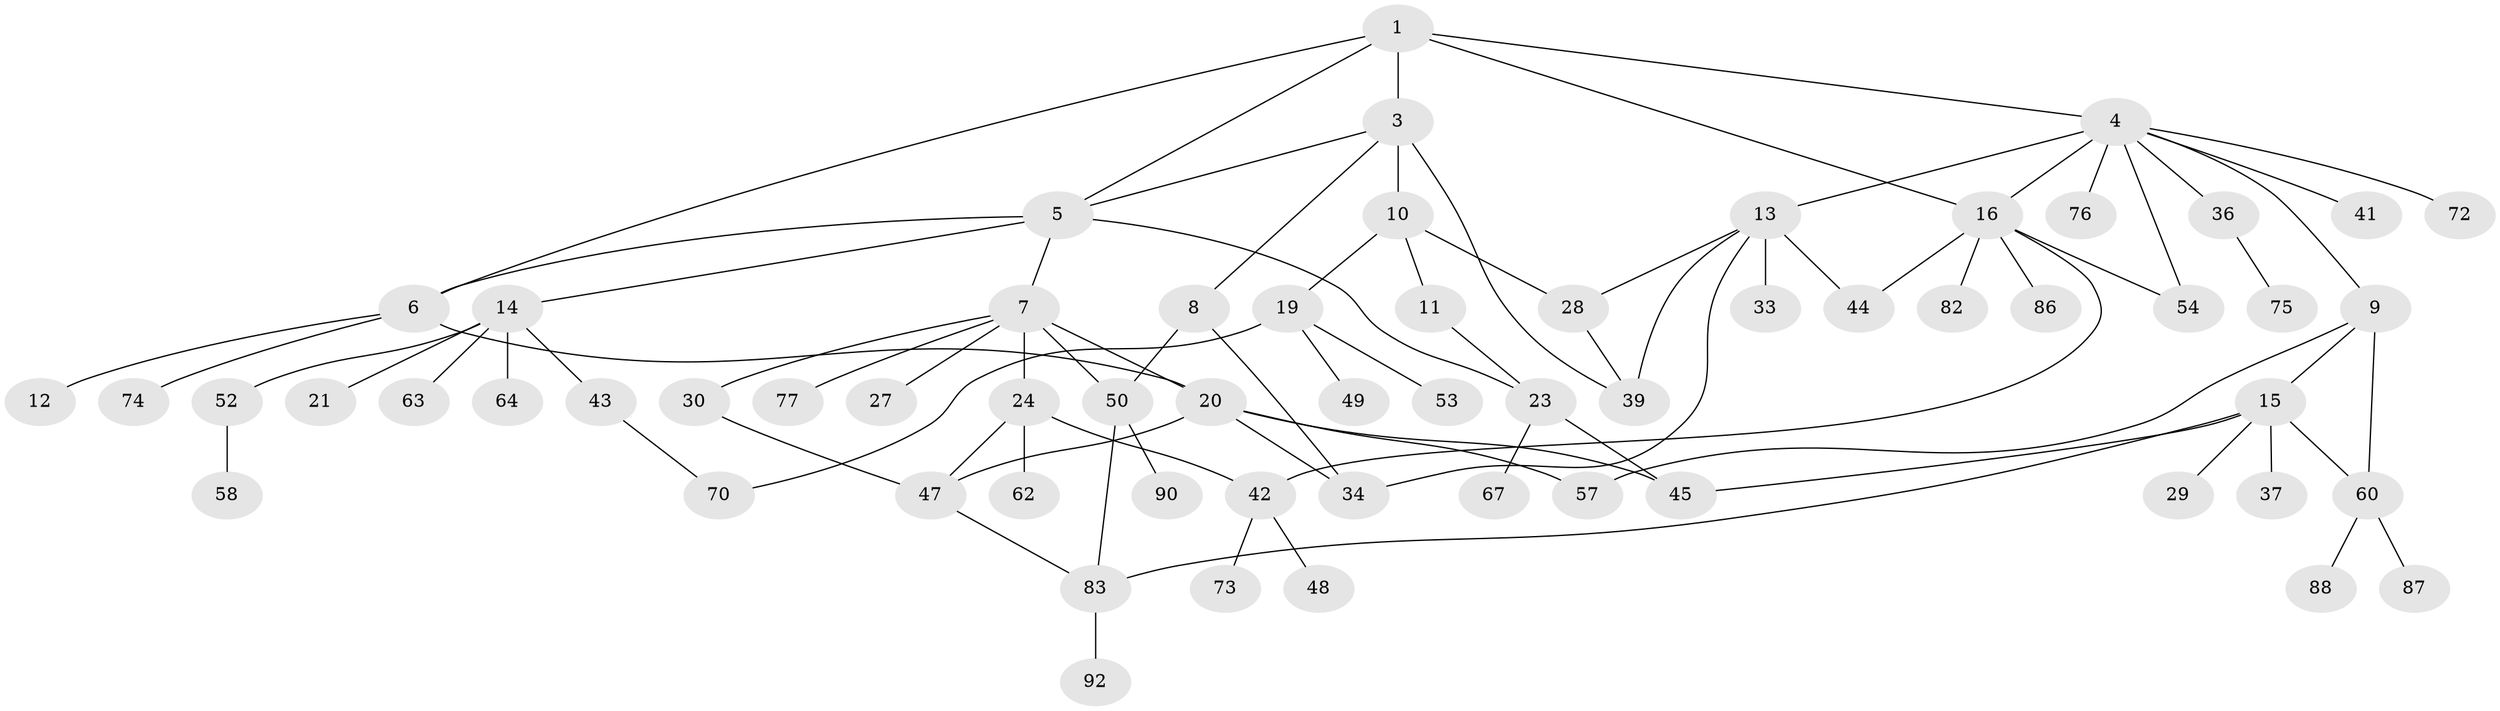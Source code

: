// original degree distribution, {4: 0.16304347826086957, 3: 0.15217391304347827, 6: 0.07608695652173914, 5: 0.03260869565217391, 1: 0.33695652173913043, 2: 0.2391304347826087}
// Generated by graph-tools (version 1.1) at 2025/10/02/27/25 16:10:53]
// undirected, 62 vertices, 84 edges
graph export_dot {
graph [start="1"]
  node [color=gray90,style=filled];
  1 [super="+2"];
  3 [super="+31"];
  4 [super="+25"];
  5 [super="+81"];
  6 [super="+40"];
  7 [super="+18"];
  8;
  9 [super="+17"];
  10;
  11 [super="+68"];
  12;
  13 [super="+22"];
  14 [super="+32"];
  15 [super="+26"];
  16 [super="+46"];
  19 [super="+35"];
  20 [super="+84"];
  21;
  23 [super="+91"];
  24 [super="+61"];
  27;
  28 [super="+89"];
  29;
  30 [super="+38"];
  33 [super="+69"];
  34 [super="+71"];
  36;
  37;
  39;
  41;
  42 [super="+59"];
  43 [super="+79"];
  44;
  45 [super="+56"];
  47 [super="+65"];
  48;
  49;
  50 [super="+51"];
  52 [super="+55"];
  53;
  54 [super="+80"];
  57;
  58;
  60 [super="+66"];
  62;
  63;
  64;
  67;
  70;
  72 [super="+78"];
  73;
  74;
  75;
  76;
  77;
  82;
  83 [super="+85"];
  86;
  87;
  88;
  90;
  92;
  1 -- 4;
  1 -- 5;
  1 -- 16;
  1 -- 3;
  1 -- 6;
  3 -- 8;
  3 -- 10 [weight=2];
  3 -- 5;
  3 -- 39;
  4 -- 9;
  4 -- 13 [weight=2];
  4 -- 36;
  4 -- 41;
  4 -- 16;
  4 -- 54;
  4 -- 72;
  4 -- 76;
  5 -- 7;
  5 -- 14;
  5 -- 23;
  5 -- 6;
  6 -- 12;
  6 -- 74;
  6 -- 20;
  7 -- 24;
  7 -- 50;
  7 -- 20;
  7 -- 27;
  7 -- 77;
  7 -- 30;
  8 -- 34;
  8 -- 50;
  9 -- 15;
  9 -- 60;
  9 -- 57;
  10 -- 11;
  10 -- 19;
  10 -- 28;
  11 -- 23;
  13 -- 33;
  13 -- 44;
  13 -- 34;
  13 -- 28;
  13 -- 39;
  14 -- 21;
  14 -- 63;
  14 -- 64;
  14 -- 43;
  14 -- 52;
  15 -- 29;
  15 -- 45;
  15 -- 60;
  15 -- 83;
  15 -- 37;
  16 -- 82;
  16 -- 54;
  16 -- 42;
  16 -- 44;
  16 -- 86;
  19 -- 49;
  19 -- 53;
  19 -- 70;
  20 -- 47;
  20 -- 57;
  20 -- 34;
  20 -- 45;
  23 -- 67;
  23 -- 45;
  24 -- 42 [weight=2];
  24 -- 47;
  24 -- 62;
  28 -- 39;
  30 -- 47;
  36 -- 75;
  42 -- 48;
  42 -- 73;
  43 -- 70;
  47 -- 83;
  50 -- 90;
  50 -- 83;
  52 -- 58;
  60 -- 88;
  60 -- 87;
  83 -- 92;
}
